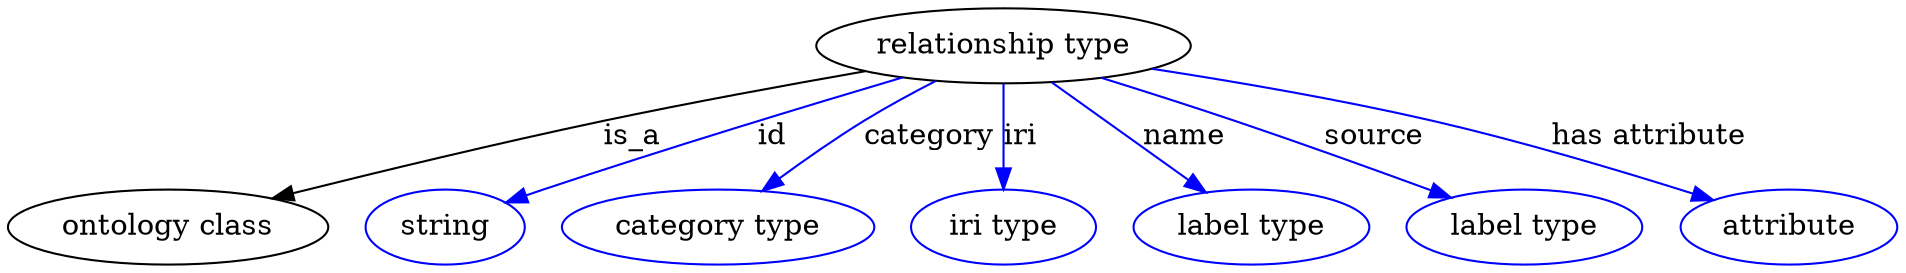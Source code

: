 digraph {
	graph [bb="0,0,745.04,123"];
	node [label="\N"];
	"relationship type"	 [height=0.5,
		label="relationship type",
		pos="391.74,105",
		width=1.9318];
	"ontology class"	 [height=0.5,
		pos="61.745,18",
		width=1.7151];
	"relationship type" -> "ontology class"	 [label=is_a,
		lp="246.74,61.5",
		pos="e,104.1,31.166 338.13,93.438 307.95,86.726 269.63,77.867 235.74,69 194.58,58.228 148.38,44.615 113.94,34.163"];
	id	 [color=blue,
		height=0.5,
		label=string,
		pos="171.74,18",
		width=0.84854];
	"relationship type" -> id	 [color=blue,
		label=id,
		lp="296.24,61.5",
		pos="e,196.19,29.264 351.45,90.3 314.8,76.753 259.33,55.807 211.74,36 209.69,35.144 207.58,34.249 205.46,33.334",
		style=solid];
	category	 [color=blue,
		height=0.5,
		label="category type",
		pos="278.74,18",
		width=1.6249];
	"relationship type" -> category	 [color=blue,
		label=category,
		lp="364.24,61.5",
		pos="e,298.83,35.152 367.1,88.148 358.64,82.226 349.19,75.441 340.74,69 329.35,60.312 317.11,50.378 306.54,41.599",
		style=solid];
	iri	 [color=blue,
		height=0.5,
		label="iri type",
		pos="391.74,18",
		width=1.011];
	"relationship type" -> iri	 [color=blue,
		label=iri,
		lp="398.24,61.5",
		pos="e,391.74,36.003 391.74,86.974 391.74,75.192 391.74,59.561 391.74,46.158",
		style=solid];
	name	 [color=blue,
		height=0.5,
		label="label type",
		pos="491.74,18",
		width=1.2638];
	"relationship type" -> name	 [color=blue,
		label=name,
		lp="463.24,61.5",
		pos="e,472.89,34.402 411.98,87.394 427.28,74.081 448.43,55.681 465.11,41.173",
		style=solid];
	source	 [color=blue,
		height=0.5,
		label="label type",
		pos="600.74,18",
		width=1.2638];
	"relationship type" -> source	 [color=blue,
		label=source,
		lp="533.74,61.5",
		pos="e,570.29,31.471 430.37,90.026 446.6,83.658 465.63,76.081 482.74,69 508.91,58.174 538.12,45.552 560.94,35.573",
		style=solid];
	"has attribute"	 [color=blue,
		height=0.5,
		label=attribute,
		pos="704.74,18",
		width=1.1193];
	"relationship type" -> "has attribute"	 [color=blue,
		label="has attribute",
		lp="638.24,61.5",
		pos="e,673.31,29.445 447.9,94.205 479.73,87.702 520.19,78.797 555.74,69 600.46,56.677 610.92,51.189 654.74,36 657.66,34.99 660.66,33.937 \
663.69,32.87",
		style=solid];
}
